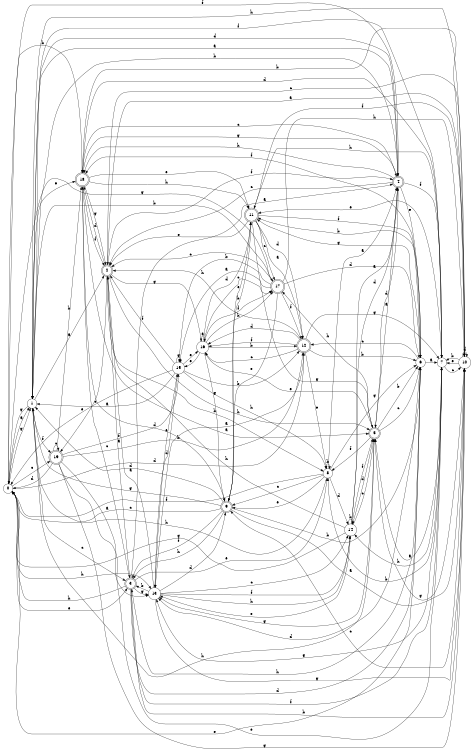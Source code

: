 digraph n16_7 {
__start0 [label="" shape="none"];

rankdir=LR;
size="8,5";

s0 [style="filled", color="black", fillcolor="white" shape="circle", label="0"];
s1 [style="filled", color="black", fillcolor="white" shape="circle", label="1"];
s2 [style="rounded,filled", color="black", fillcolor="white" shape="doublecircle", label="2"];
s3 [style="rounded,filled", color="black", fillcolor="white" shape="doublecircle", label="3"];
s4 [style="rounded,filled", color="black", fillcolor="white" shape="doublecircle", label="4"];
s5 [style="rounded,filled", color="black", fillcolor="white" shape="doublecircle", label="5"];
s6 [style="filled", color="black", fillcolor="white" shape="circle", label="6"];
s7 [style="filled", color="black", fillcolor="white" shape="circle", label="7"];
s8 [style="filled", color="black", fillcolor="white" shape="circle", label="8"];
s9 [style="rounded,filled", color="black", fillcolor="white" shape="doublecircle", label="9"];
s10 [style="filled", color="black", fillcolor="white" shape="circle", label="10"];
s11 [style="rounded,filled", color="black", fillcolor="white" shape="doublecircle", label="11"];
s12 [style="rounded,filled", color="black", fillcolor="white" shape="doublecircle", label="12"];
s13 [style="filled", color="black", fillcolor="white" shape="circle", label="13"];
s14 [style="filled", color="black", fillcolor="white" shape="circle", label="14"];
s15 [style="filled", color="black", fillcolor="white" shape="circle", label="15"];
s16 [style="filled", color="black", fillcolor="white" shape="circle", label="16"];
s17 [style="rounded,filled", color="black", fillcolor="white" shape="doublecircle", label="17"];
s18 [style="rounded,filled", color="black", fillcolor="white" shape="doublecircle", label="18"];
s19 [style="rounded,filled", color="black", fillcolor="white" shape="doublecircle", label="19"];
s0 -> s1 [label="a"];
s0 -> s18 [label="b"];
s0 -> s19 [label="c"];
s0 -> s12 [label="d"];
s0 -> s3 [label="e"];
s0 -> s4 [label="f"];
s0 -> s1 [label="g"];
s0 -> s13 [label="h"];
s1 -> s2 [label="a"];
s1 -> s17 [label="b"];
s1 -> s3 [label="c"];
s1 -> s4 [label="d"];
s1 -> s18 [label="e"];
s1 -> s19 [label="f"];
s1 -> s0 [label="g"];
s1 -> s5 [label="h"];
s2 -> s3 [label="a"];
s2 -> s8 [label="b"];
s2 -> s10 [label="c"];
s2 -> s18 [label="d"];
s2 -> s19 [label="e"];
s2 -> s4 [label="f"];
s2 -> s16 [label="g"];
s2 -> s5 [label="h"];
s3 -> s4 [label="a"];
s3 -> s10 [label="b"];
s3 -> s18 [label="c"];
s3 -> s6 [label="d"];
s3 -> s8 [label="e"];
s3 -> s7 [label="f"];
s3 -> s13 [label="g"];
s3 -> s0 [label="h"];
s4 -> s1 [label="a"];
s4 -> s1 [label="b"];
s4 -> s2 [label="c"];
s4 -> s5 [label="d"];
s4 -> s6 [label="e"];
s4 -> s7 [label="f"];
s4 -> s18 [label="g"];
s4 -> s18 [label="h"];
s5 -> s4 [label="a"];
s5 -> s6 [label="b"];
s5 -> s6 [label="c"];
s5 -> s14 [label="d"];
s5 -> s16 [label="e"];
s5 -> s8 [label="f"];
s5 -> s13 [label="g"];
s5 -> s17 [label="h"];
s6 -> s7 [label="a"];
s6 -> s11 [label="b"];
s6 -> s12 [label="c"];
s6 -> s13 [label="d"];
s6 -> s0 [label="e"];
s6 -> s18 [label="f"];
s6 -> s11 [label="g"];
s6 -> s3 [label="h"];
s7 -> s5 [label="a"];
s7 -> s8 [label="b"];
s7 -> s10 [label="c"];
s7 -> s18 [label="d"];
s7 -> s11 [label="e"];
s7 -> s1 [label="f"];
s7 -> s13 [label="g"];
s7 -> s14 [label="h"];
s8 -> s4 [label="a"];
s8 -> s8 [label="b"];
s8 -> s9 [label="c"];
s8 -> s14 [label="d"];
s8 -> s9 [label="e"];
s8 -> s0 [label="f"];
s8 -> s6 [label="g"];
s8 -> s0 [label="h"];
s9 -> s10 [label="a"];
s9 -> s6 [label="b"];
s9 -> s1 [label="c"];
s9 -> s1 [label="d"];
s9 -> s11 [label="e"];
s9 -> s3 [label="f"];
s9 -> s1 [label="g"];
s9 -> s3 [label="h"];
s10 -> s2 [label="a"];
s10 -> s7 [label="b"];
s10 -> s9 [label="c"];
s10 -> s10 [label="d"];
s10 -> s7 [label="e"];
s10 -> s11 [label="f"];
s10 -> s5 [label="g"];
s10 -> s1 [label="h"];
s11 -> s12 [label="a"];
s11 -> s9 [label="b"];
s11 -> s17 [label="c"];
s11 -> s12 [label="d"];
s11 -> s2 [label="e"];
s11 -> s6 [label="f"];
s11 -> s5 [label="g"];
s11 -> s7 [label="h"];
s12 -> s13 [label="a"];
s12 -> s6 [label="b"];
s12 -> s16 [label="c"];
s12 -> s16 [label="d"];
s12 -> s8 [label="e"];
s12 -> s16 [label="f"];
s12 -> s7 [label="g"];
s12 -> s2 [label="h"];
s13 -> s2 [label="a"];
s13 -> s3 [label="b"];
s13 -> s14 [label="c"];
s13 -> s9 [label="d"];
s13 -> s15 [label="e"];
s13 -> s14 [label="f"];
s13 -> s10 [label="g"];
s13 -> s14 [label="h"];
s14 -> s4 [label="a"];
s14 -> s14 [label="b"];
s14 -> s5 [label="c"];
s14 -> s4 [label="d"];
s14 -> s13 [label="e"];
s14 -> s5 [label="f"];
s14 -> s0 [label="g"];
s14 -> s2 [label="h"];
s15 -> s1 [label="a"];
s15 -> s12 [label="b"];
s15 -> s0 [label="c"];
s15 -> s13 [label="d"];
s15 -> s16 [label="e"];
s15 -> s2 [label="f"];
s15 -> s15 [label="g"];
s15 -> s8 [label="h"];
s16 -> s16 [label="a"];
s16 -> s12 [label="b"];
s16 -> s17 [label="c"];
s16 -> s11 [label="d"];
s16 -> s15 [label="e"];
s16 -> s17 [label="f"];
s16 -> s9 [label="g"];
s16 -> s17 [label="h"];
s17 -> s15 [label="a"];
s17 -> s15 [label="b"];
s17 -> s2 [label="c"];
s17 -> s6 [label="d"];
s17 -> s9 [label="e"];
s17 -> s12 [label="f"];
s17 -> s0 [label="g"];
s17 -> s10 [label="h"];
s18 -> s5 [label="a"];
s18 -> s10 [label="b"];
s18 -> s4 [label="c"];
s18 -> s9 [label="d"];
s18 -> s11 [label="e"];
s18 -> s2 [label="f"];
s18 -> s2 [label="g"];
s18 -> s11 [label="h"];
s19 -> s13 [label="a"];
s19 -> s12 [label="b"];
s19 -> s19 [label="c"];
s19 -> s0 [label="d"];
s19 -> s7 [label="e"];
s19 -> s15 [label="f"];
s19 -> s10 [label="g"];
s19 -> s18 [label="h"];

}